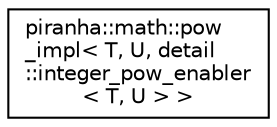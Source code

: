 digraph "Graphical Class Hierarchy"
{
  edge [fontname="Helvetica",fontsize="10",labelfontname="Helvetica",labelfontsize="10"];
  node [fontname="Helvetica",fontsize="10",shape=record];
  rankdir="LR";
  Node0 [label="piranha::math::pow\l_impl\< T, U, detail\l::integer_pow_enabler\l\< T, U \> \>",height=0.2,width=0.4,color="black", fillcolor="white", style="filled",URL="$structpiranha_1_1math_1_1pow__impl_3_01_t_00_01_u_00_01detail_1_1integer__pow__enabler_3_01_t_00_01_u_01_4_01_4.html",tooltip="Specialisation of the piranha::math::pow() functor for piranha::mp_integer and integral types..."];
}
